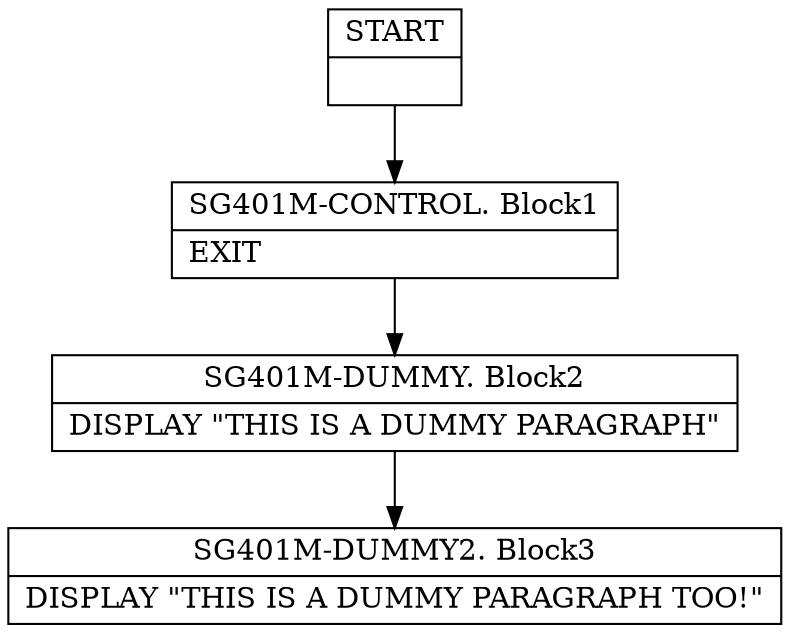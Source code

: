 digraph Cfg {
node [
shape = "record"
]

edge [
arrowtail = "empty"
]
Block0 [
label = "{START|}"
]
Block1 [
label = "{SG401M-CONTROL. Block1|    EXIT\l}"
]
Block2 [
label = "{SG401M-DUMMY. Block2|    DISPLAY \"THIS IS A DUMMY PARAGRAPH\"\l}"
]
Block3 [
label = "{SG401M-DUMMY2. Block3|    DISPLAY \"THIS IS A DUMMY PARAGRAPH TOO!\"\l}"
]
Block0 -> Block1
Block1 -> Block2
Block2 -> Block3

}
